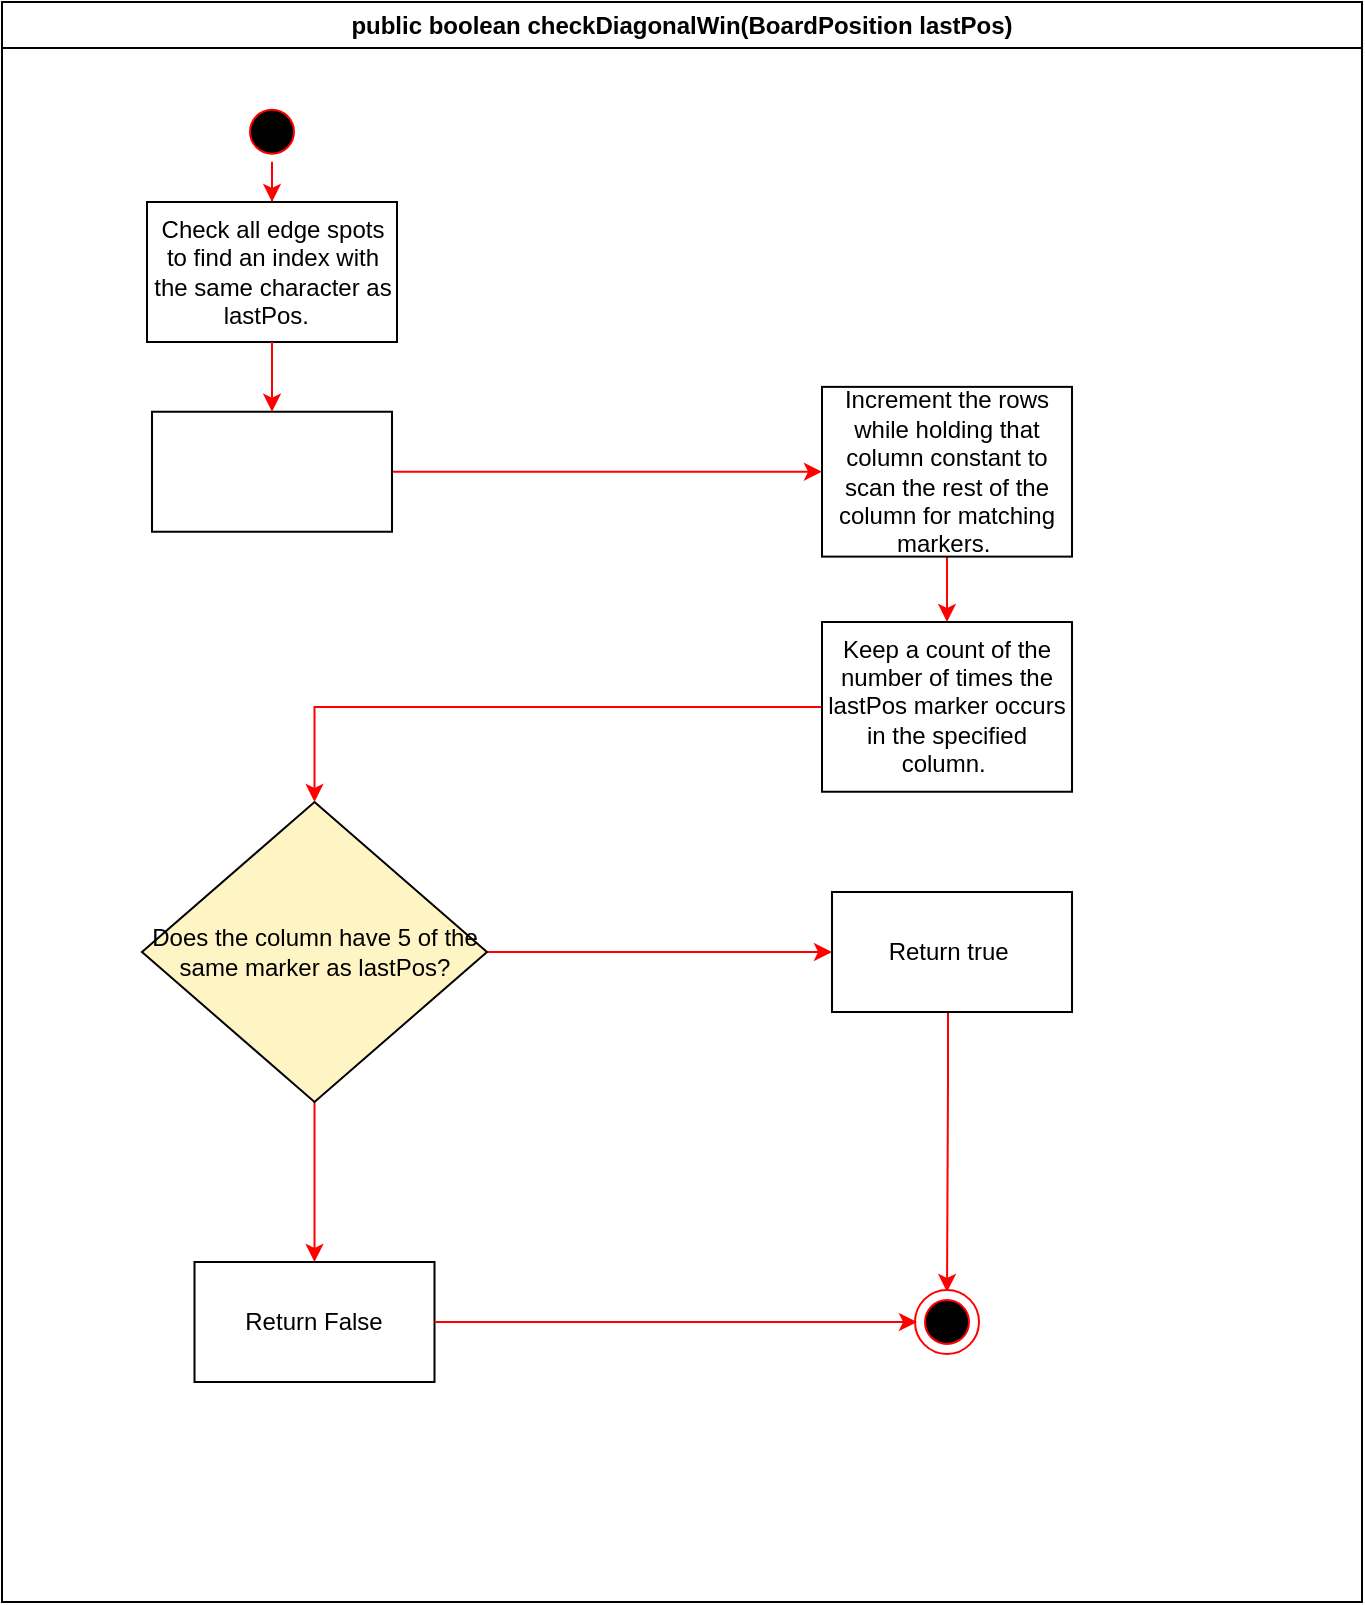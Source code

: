 <mxfile version="13.0.3" type="device"><diagram id="ozGw5vcYMr-OBrM5Ymbl" name="Page-1"><mxGraphModel dx="906" dy="571" grid="1" gridSize="10" guides="1" tooltips="1" connect="1" arrows="1" fold="1" page="1" pageScale="1" pageWidth="850" pageHeight="1100" math="0" shadow="0"><root><mxCell id="0"/><mxCell id="1" parent="0"/><mxCell id="koMWrWs2XzXAcjeeXcFw-1" value="public boolean checkDiagonalWin(BoardPosition lastPos)" style="swimlane;whiteSpace=wrap" parent="1" vertex="1"><mxGeometry x="130" y="40" width="680" height="800" as="geometry"><mxRectangle x="530" y="40" width="300" height="23" as="alternateBounds"/></mxGeometry></mxCell><mxCell id="koMWrWs2XzXAcjeeXcFw-15" value="" style="edgeStyle=orthogonalEdgeStyle;rounded=0;orthogonalLoop=1;jettySize=auto;html=1;strokeColor=#FF0000;" parent="koMWrWs2XzXAcjeeXcFw-1" source="koMWrWs2XzXAcjeeXcFw-3" target="koMWrWs2XzXAcjeeXcFw-14" edge="1"><mxGeometry relative="1" as="geometry"/></mxCell><mxCell id="koMWrWs2XzXAcjeeXcFw-3" value="" style="ellipse;shape=startState;fillColor=#000000;strokeColor=#ff0000;" parent="koMWrWs2XzXAcjeeXcFw-1" vertex="1"><mxGeometry x="120" y="49.87" width="30" height="30" as="geometry"/></mxCell><mxCell id="koMWrWs2XzXAcjeeXcFw-29" value="" style="edgeStyle=orthogonalEdgeStyle;rounded=0;orthogonalLoop=1;jettySize=auto;html=1;entryX=0;entryY=0.5;entryDx=0;entryDy=0;strokeColor=#FF0000;" parent="koMWrWs2XzXAcjeeXcFw-1" source="koMWrWs2XzXAcjeeXcFw-6" target="koMWrWs2XzXAcjeeXcFw-31" edge="1"><mxGeometry relative="1" as="geometry"><mxPoint x="301.25" y="605" as="targetPoint"/></mxGeometry></mxCell><mxCell id="koMWrWs2XzXAcjeeXcFw-33" value="" style="edgeStyle=orthogonalEdgeStyle;rounded=0;orthogonalLoop=1;jettySize=auto;html=1;strokeColor=#FF0000;" parent="koMWrWs2XzXAcjeeXcFw-1" source="koMWrWs2XzXAcjeeXcFw-6" edge="1"><mxGeometry relative="1" as="geometry"><mxPoint x="156.25" y="630" as="targetPoint"/></mxGeometry></mxCell><mxCell id="koMWrWs2XzXAcjeeXcFw-6" value="Does the column have 5 of the same marker as lastPos?" style="rhombus;whiteSpace=wrap;html=1;fillColor=#FFF4C3;" parent="koMWrWs2XzXAcjeeXcFw-1" vertex="1"><mxGeometry x="70" y="400" width="172.5" height="150" as="geometry"/></mxCell><mxCell id="koMWrWs2XzXAcjeeXcFw-14" value="Check all edge spots to find an index with the same character as lastPos.&amp;nbsp;&amp;nbsp;" style="rounded=0;whiteSpace=wrap;html=1;" parent="koMWrWs2XzXAcjeeXcFw-1" vertex="1"><mxGeometry x="72.5" y="100" width="125" height="70" as="geometry"/></mxCell><mxCell id="koMWrWs2XzXAcjeeXcFw-23" value="" style="edgeStyle=orthogonalEdgeStyle;rounded=0;orthogonalLoop=1;jettySize=auto;html=1;strokeColor=#FF0000;" parent="koMWrWs2XzXAcjeeXcFw-1" source="koMWrWs2XzXAcjeeXcFw-20" target="koMWrWs2XzXAcjeeXcFw-22" edge="1"><mxGeometry relative="1" as="geometry"/></mxCell><mxCell id="koMWrWs2XzXAcjeeXcFw-20" value="" style="rounded=0;whiteSpace=wrap;html=1;" parent="koMWrWs2XzXAcjeeXcFw-1" vertex="1"><mxGeometry x="75" y="204.87" width="120" height="60" as="geometry"/></mxCell><mxCell id="koMWrWs2XzXAcjeeXcFw-26" value="" style="edgeStyle=orthogonalEdgeStyle;rounded=0;orthogonalLoop=1;jettySize=auto;html=1;strokeColor=#FF0000;" parent="koMWrWs2XzXAcjeeXcFw-1" source="koMWrWs2XzXAcjeeXcFw-22" target="koMWrWs2XzXAcjeeXcFw-25" edge="1"><mxGeometry relative="1" as="geometry"/></mxCell><mxCell id="koMWrWs2XzXAcjeeXcFw-22" value="Increment the rows while holding that column constant to scan the rest of the column for matching markers.&amp;nbsp;" style="rounded=0;whiteSpace=wrap;html=1;" parent="koMWrWs2XzXAcjeeXcFw-1" vertex="1"><mxGeometry x="410" y="192.44" width="125" height="84.87" as="geometry"/></mxCell><mxCell id="koMWrWs2XzXAcjeeXcFw-27" value="" style="edgeStyle=orthogonalEdgeStyle;rounded=0;orthogonalLoop=1;jettySize=auto;html=1;strokeColor=#FF0000;" parent="koMWrWs2XzXAcjeeXcFw-1" source="koMWrWs2XzXAcjeeXcFw-25" target="koMWrWs2XzXAcjeeXcFw-6" edge="1"><mxGeometry relative="1" as="geometry"/></mxCell><mxCell id="koMWrWs2XzXAcjeeXcFw-25" value="Keep a count of the number of times the lastPos marker occurs in the specified column.&amp;nbsp;" style="rounded=0;whiteSpace=wrap;html=1;" parent="koMWrWs2XzXAcjeeXcFw-1" vertex="1"><mxGeometry x="410" y="310" width="125" height="84.87" as="geometry"/></mxCell><mxCell id="koMWrWs2XzXAcjeeXcFw-21" value="" style="edgeStyle=orthogonalEdgeStyle;rounded=0;orthogonalLoop=1;jettySize=auto;html=1;entryX=0.5;entryY=0;entryDx=0;entryDy=0;strokeColor=#FF0000;" parent="koMWrWs2XzXAcjeeXcFw-1" source="koMWrWs2XzXAcjeeXcFw-14" target="koMWrWs2XzXAcjeeXcFw-20" edge="1"><mxGeometry relative="1" as="geometry"><mxPoint x="235" y="210.0" as="sourcePoint"/><mxPoint x="235" y="580" as="targetPoint"/></mxGeometry></mxCell><mxCell id="koMWrWs2XzXAcjeeXcFw-35" value="" style="edgeStyle=orthogonalEdgeStyle;rounded=0;orthogonalLoop=1;jettySize=auto;html=1;entryX=0.5;entryY=0;entryDx=0;entryDy=0;strokeColor=#FF0000;" parent="koMWrWs2XzXAcjeeXcFw-1" source="koMWrWs2XzXAcjeeXcFw-31" target="koMWrWs2XzXAcjeeXcFw-13" edge="1"><mxGeometry relative="1" as="geometry"><mxPoint x="475" y="585" as="targetPoint"/><Array as="points"><mxPoint x="473" y="540"/><mxPoint x="473" y="540"/></Array></mxGeometry></mxCell><mxCell id="koMWrWs2XzXAcjeeXcFw-31" value="Return true&amp;nbsp;" style="rounded=0;whiteSpace=wrap;html=1;" parent="koMWrWs2XzXAcjeeXcFw-1" vertex="1"><mxGeometry x="415" y="445" width="120" height="60" as="geometry"/></mxCell><mxCell id="koMWrWs2XzXAcjeeXcFw-7" value="Return False" style="rounded=0;whiteSpace=wrap;html=1;" parent="koMWrWs2XzXAcjeeXcFw-1" vertex="1"><mxGeometry x="96.25" y="630" width="120" height="60" as="geometry"/></mxCell><mxCell id="koMWrWs2XzXAcjeeXcFw-11" value="" style="group" parent="koMWrWs2XzXAcjeeXcFw-1" vertex="1" connectable="0"><mxGeometry x="456.5" y="644" width="32" height="32" as="geometry"/></mxCell><mxCell id="koMWrWs2XzXAcjeeXcFw-12" value="" style="ellipse;whiteSpace=wrap;html=1;aspect=fixed;fillColor=#ffffff;strokeColor=#FF0000;" parent="koMWrWs2XzXAcjeeXcFw-11" vertex="1"><mxGeometry width="32" height="32" as="geometry"/></mxCell><mxCell id="koMWrWs2XzXAcjeeXcFw-13" value="" style="ellipse;shape=startState;fillColor=#000000;strokeColor=#ff0000;" parent="koMWrWs2XzXAcjeeXcFw-11" vertex="1"><mxGeometry x="1" y="1" width="30" height="30" as="geometry"/></mxCell><mxCell id="koMWrWs2XzXAcjeeXcFw-10" value="" style="edgeStyle=orthogonalEdgeStyle;rounded=0;orthogonalLoop=1;jettySize=auto;html=1;strokeColor=#FF0000;exitX=1;exitY=0.5;exitDx=0;exitDy=0;" parent="koMWrWs2XzXAcjeeXcFw-1" source="koMWrWs2XzXAcjeeXcFw-7" target="koMWrWs2XzXAcjeeXcFw-13" edge="1"><mxGeometry relative="1" as="geometry"><mxPoint x="655" y="265.12" as="sourcePoint"/></mxGeometry></mxCell></root></mxGraphModel></diagram></mxfile>